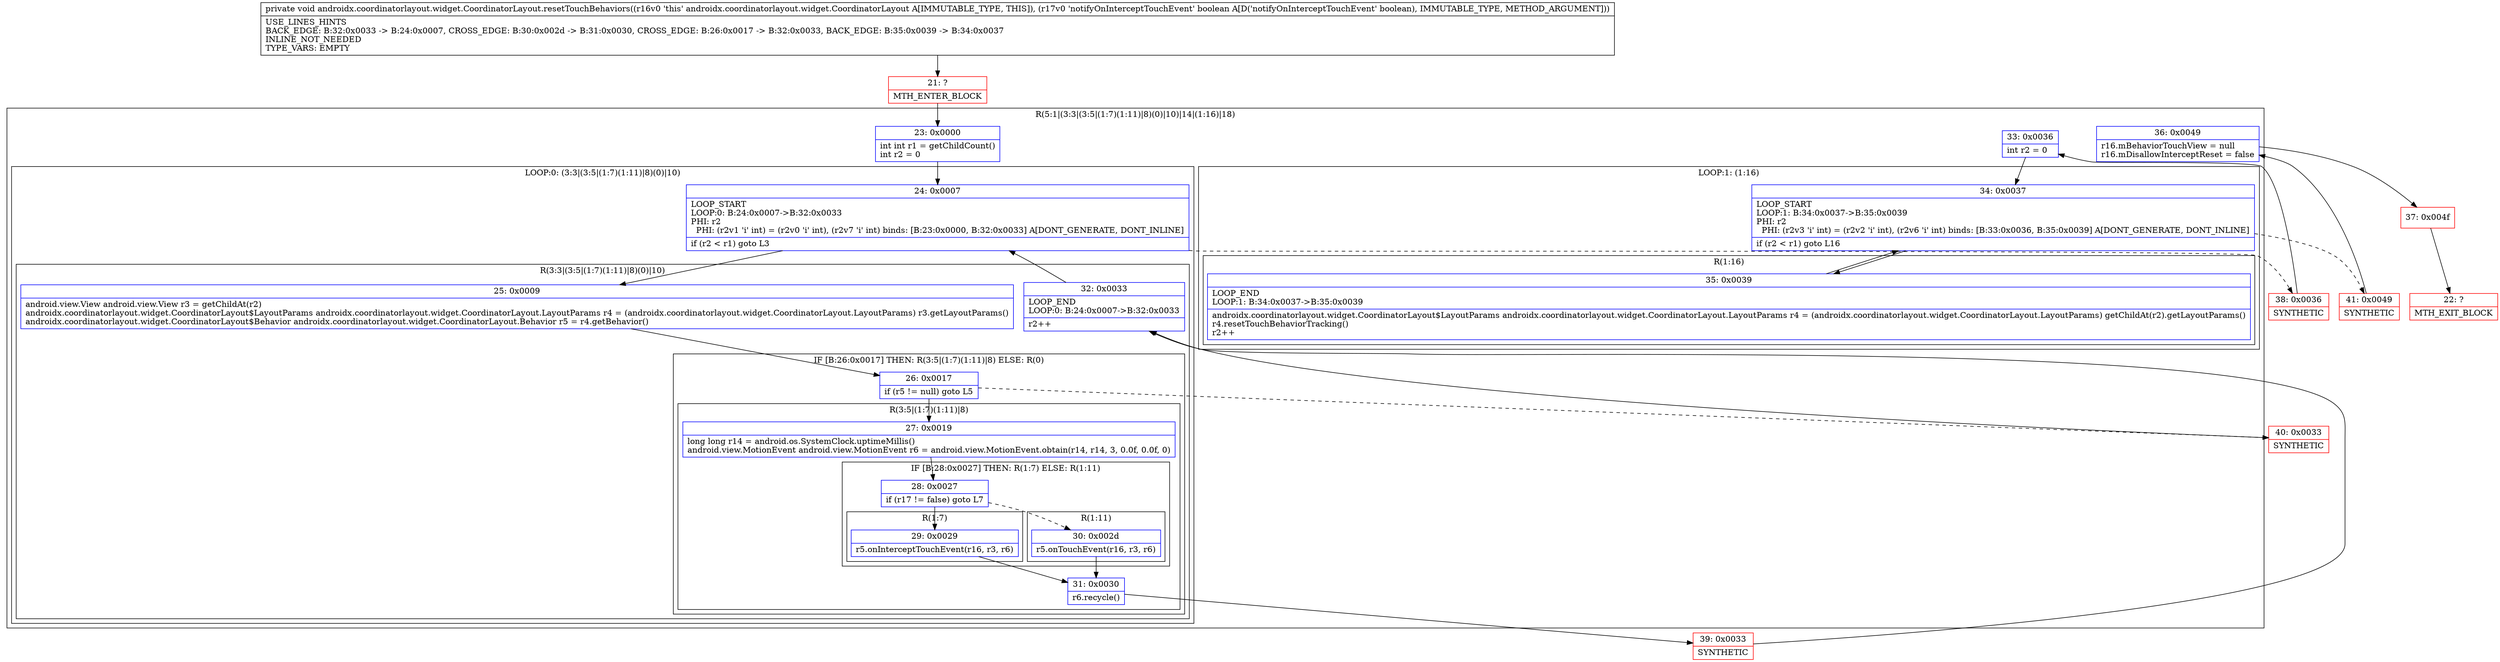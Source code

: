 digraph "CFG forandroidx.coordinatorlayout.widget.CoordinatorLayout.resetTouchBehaviors(Z)V" {
subgraph cluster_Region_202566954 {
label = "R(5:1|(3:3|(3:5|(1:7)(1:11)|8)(0)|10)|14|(1:16)|18)";
node [shape=record,color=blue];
Node_23 [shape=record,label="{23\:\ 0x0000|int int r1 = getChildCount()\lint r2 = 0\l}"];
subgraph cluster_LoopRegion_67964308 {
label = "LOOP:0: (3:3|(3:5|(1:7)(1:11)|8)(0)|10)";
node [shape=record,color=blue];
Node_24 [shape=record,label="{24\:\ 0x0007|LOOP_START\lLOOP:0: B:24:0x0007\-\>B:32:0x0033\lPHI: r2 \l  PHI: (r2v1 'i' int) = (r2v0 'i' int), (r2v7 'i' int) binds: [B:23:0x0000, B:32:0x0033] A[DONT_GENERATE, DONT_INLINE]\l|if (r2 \< r1) goto L3\l}"];
subgraph cluster_Region_81775235 {
label = "R(3:3|(3:5|(1:7)(1:11)|8)(0)|10)";
node [shape=record,color=blue];
Node_25 [shape=record,label="{25\:\ 0x0009|android.view.View android.view.View r3 = getChildAt(r2)\landroidx.coordinatorlayout.widget.CoordinatorLayout$LayoutParams androidx.coordinatorlayout.widget.CoordinatorLayout.LayoutParams r4 = (androidx.coordinatorlayout.widget.CoordinatorLayout.LayoutParams) r3.getLayoutParams()\landroidx.coordinatorlayout.widget.CoordinatorLayout$Behavior androidx.coordinatorlayout.widget.CoordinatorLayout.Behavior r5 = r4.getBehavior()\l}"];
subgraph cluster_IfRegion_902504476 {
label = "IF [B:26:0x0017] THEN: R(3:5|(1:7)(1:11)|8) ELSE: R(0)";
node [shape=record,color=blue];
Node_26 [shape=record,label="{26\:\ 0x0017|if (r5 != null) goto L5\l}"];
subgraph cluster_Region_1391958366 {
label = "R(3:5|(1:7)(1:11)|8)";
node [shape=record,color=blue];
Node_27 [shape=record,label="{27\:\ 0x0019|long long r14 = android.os.SystemClock.uptimeMillis()\landroid.view.MotionEvent android.view.MotionEvent r6 = android.view.MotionEvent.obtain(r14, r14, 3, 0.0f, 0.0f, 0)\l}"];
subgraph cluster_IfRegion_243005901 {
label = "IF [B:28:0x0027] THEN: R(1:7) ELSE: R(1:11)";
node [shape=record,color=blue];
Node_28 [shape=record,label="{28\:\ 0x0027|if (r17 != false) goto L7\l}"];
subgraph cluster_Region_1932706625 {
label = "R(1:7)";
node [shape=record,color=blue];
Node_29 [shape=record,label="{29\:\ 0x0029|r5.onInterceptTouchEvent(r16, r3, r6)\l}"];
}
subgraph cluster_Region_1337618618 {
label = "R(1:11)";
node [shape=record,color=blue];
Node_30 [shape=record,label="{30\:\ 0x002d|r5.onTouchEvent(r16, r3, r6)\l}"];
}
}
Node_31 [shape=record,label="{31\:\ 0x0030|r6.recycle()\l}"];
}
subgraph cluster_Region_641698509 {
label = "R(0)";
node [shape=record,color=blue];
}
}
Node_32 [shape=record,label="{32\:\ 0x0033|LOOP_END\lLOOP:0: B:24:0x0007\-\>B:32:0x0033\l|r2++\l}"];
}
}
Node_33 [shape=record,label="{33\:\ 0x0036|int r2 = 0\l}"];
subgraph cluster_LoopRegion_1509734660 {
label = "LOOP:1: (1:16)";
node [shape=record,color=blue];
Node_34 [shape=record,label="{34\:\ 0x0037|LOOP_START\lLOOP:1: B:34:0x0037\-\>B:35:0x0039\lPHI: r2 \l  PHI: (r2v3 'i' int) = (r2v2 'i' int), (r2v6 'i' int) binds: [B:33:0x0036, B:35:0x0039] A[DONT_GENERATE, DONT_INLINE]\l|if (r2 \< r1) goto L16\l}"];
subgraph cluster_Region_532614287 {
label = "R(1:16)";
node [shape=record,color=blue];
Node_35 [shape=record,label="{35\:\ 0x0039|LOOP_END\lLOOP:1: B:34:0x0037\-\>B:35:0x0039\l|androidx.coordinatorlayout.widget.CoordinatorLayout$LayoutParams androidx.coordinatorlayout.widget.CoordinatorLayout.LayoutParams r4 = (androidx.coordinatorlayout.widget.CoordinatorLayout.LayoutParams) getChildAt(r2).getLayoutParams()\lr4.resetTouchBehaviorTracking()\lr2++\l}"];
}
}
Node_36 [shape=record,label="{36\:\ 0x0049|r16.mBehaviorTouchView = null\lr16.mDisallowInterceptReset = false\l}"];
}
Node_21 [shape=record,color=red,label="{21\:\ ?|MTH_ENTER_BLOCK\l}"];
Node_39 [shape=record,color=red,label="{39\:\ 0x0033|SYNTHETIC\l}"];
Node_40 [shape=record,color=red,label="{40\:\ 0x0033|SYNTHETIC\l}"];
Node_38 [shape=record,color=red,label="{38\:\ 0x0036|SYNTHETIC\l}"];
Node_41 [shape=record,color=red,label="{41\:\ 0x0049|SYNTHETIC\l}"];
Node_37 [shape=record,color=red,label="{37\:\ 0x004f}"];
Node_22 [shape=record,color=red,label="{22\:\ ?|MTH_EXIT_BLOCK\l}"];
MethodNode[shape=record,label="{private void androidx.coordinatorlayout.widget.CoordinatorLayout.resetTouchBehaviors((r16v0 'this' androidx.coordinatorlayout.widget.CoordinatorLayout A[IMMUTABLE_TYPE, THIS]), (r17v0 'notifyOnInterceptTouchEvent' boolean A[D('notifyOnInterceptTouchEvent' boolean), IMMUTABLE_TYPE, METHOD_ARGUMENT]))  | USE_LINES_HINTS\lBACK_EDGE: B:32:0x0033 \-\> B:24:0x0007, CROSS_EDGE: B:30:0x002d \-\> B:31:0x0030, CROSS_EDGE: B:26:0x0017 \-\> B:32:0x0033, BACK_EDGE: B:35:0x0039 \-\> B:34:0x0037\lINLINE_NOT_NEEDED\lTYPE_VARS: EMPTY\l}"];
MethodNode -> Node_21;Node_23 -> Node_24;
Node_24 -> Node_25;
Node_24 -> Node_38[style=dashed];
Node_25 -> Node_26;
Node_26 -> Node_27;
Node_26 -> Node_40[style=dashed];
Node_27 -> Node_28;
Node_28 -> Node_29;
Node_28 -> Node_30[style=dashed];
Node_29 -> Node_31;
Node_30 -> Node_31;
Node_31 -> Node_39;
Node_32 -> Node_24;
Node_33 -> Node_34;
Node_34 -> Node_35;
Node_34 -> Node_41[style=dashed];
Node_35 -> Node_34;
Node_36 -> Node_37;
Node_21 -> Node_23;
Node_39 -> Node_32;
Node_40 -> Node_32;
Node_38 -> Node_33;
Node_41 -> Node_36;
Node_37 -> Node_22;
}

